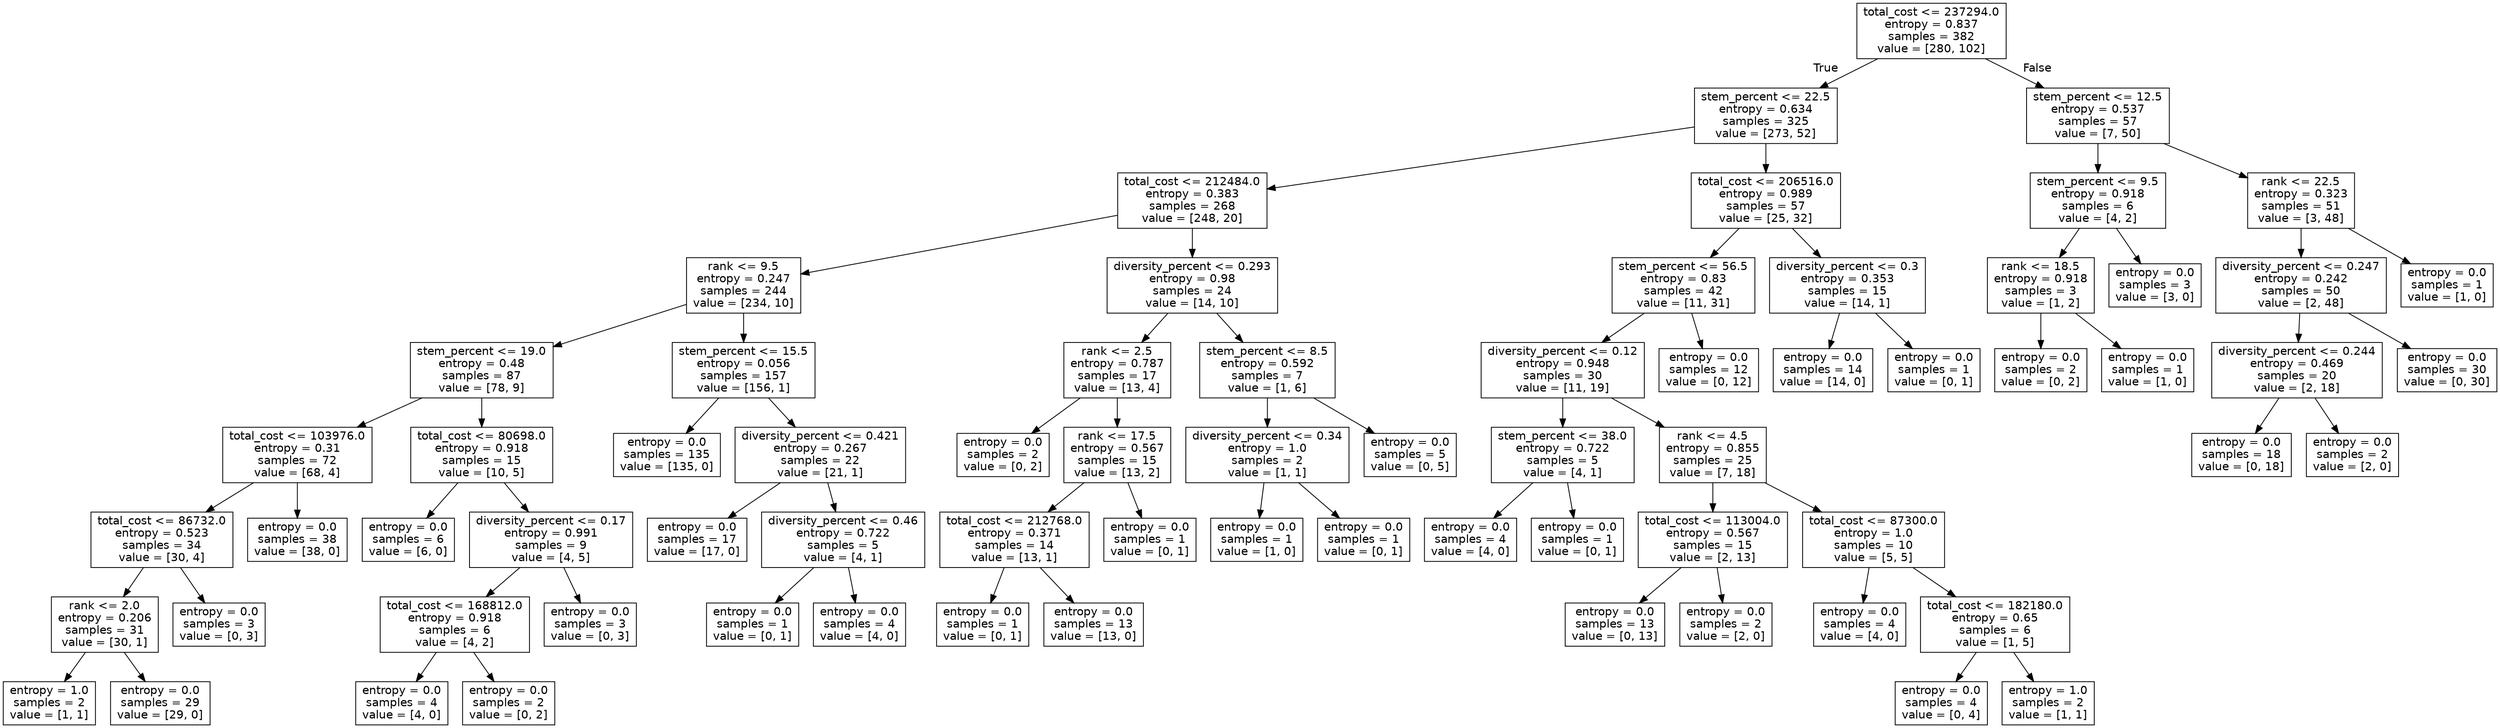 digraph Tree {
node [shape=box, fontname="helvetica"] ;
edge [fontname="helvetica"] ;
0 [label="total_cost <= 237294.0\nentropy = 0.837\nsamples = 382\nvalue = [280, 102]"] ;
1 [label="stem_percent <= 22.5\nentropy = 0.634\nsamples = 325\nvalue = [273, 52]"] ;
0 -> 1 [labeldistance=2.5, labelangle=45, headlabel="True"] ;
2 [label="total_cost <= 212484.0\nentropy = 0.383\nsamples = 268\nvalue = [248, 20]"] ;
1 -> 2 ;
3 [label="rank <= 9.5\nentropy = 0.247\nsamples = 244\nvalue = [234, 10]"] ;
2 -> 3 ;
4 [label="stem_percent <= 19.0\nentropy = 0.48\nsamples = 87\nvalue = [78, 9]"] ;
3 -> 4 ;
5 [label="total_cost <= 103976.0\nentropy = 0.31\nsamples = 72\nvalue = [68, 4]"] ;
4 -> 5 ;
6 [label="total_cost <= 86732.0\nentropy = 0.523\nsamples = 34\nvalue = [30, 4]"] ;
5 -> 6 ;
7 [label="rank <= 2.0\nentropy = 0.206\nsamples = 31\nvalue = [30, 1]"] ;
6 -> 7 ;
8 [label="entropy = 1.0\nsamples = 2\nvalue = [1, 1]"] ;
7 -> 8 ;
9 [label="entropy = 0.0\nsamples = 29\nvalue = [29, 0]"] ;
7 -> 9 ;
10 [label="entropy = 0.0\nsamples = 3\nvalue = [0, 3]"] ;
6 -> 10 ;
11 [label="entropy = 0.0\nsamples = 38\nvalue = [38, 0]"] ;
5 -> 11 ;
12 [label="total_cost <= 80698.0\nentropy = 0.918\nsamples = 15\nvalue = [10, 5]"] ;
4 -> 12 ;
13 [label="entropy = 0.0\nsamples = 6\nvalue = [6, 0]"] ;
12 -> 13 ;
14 [label="diversity_percent <= 0.17\nentropy = 0.991\nsamples = 9\nvalue = [4, 5]"] ;
12 -> 14 ;
15 [label="total_cost <= 168812.0\nentropy = 0.918\nsamples = 6\nvalue = [4, 2]"] ;
14 -> 15 ;
16 [label="entropy = 0.0\nsamples = 4\nvalue = [4, 0]"] ;
15 -> 16 ;
17 [label="entropy = 0.0\nsamples = 2\nvalue = [0, 2]"] ;
15 -> 17 ;
18 [label="entropy = 0.0\nsamples = 3\nvalue = [0, 3]"] ;
14 -> 18 ;
19 [label="stem_percent <= 15.5\nentropy = 0.056\nsamples = 157\nvalue = [156, 1]"] ;
3 -> 19 ;
20 [label="entropy = 0.0\nsamples = 135\nvalue = [135, 0]"] ;
19 -> 20 ;
21 [label="diversity_percent <= 0.421\nentropy = 0.267\nsamples = 22\nvalue = [21, 1]"] ;
19 -> 21 ;
22 [label="entropy = 0.0\nsamples = 17\nvalue = [17, 0]"] ;
21 -> 22 ;
23 [label="diversity_percent <= 0.46\nentropy = 0.722\nsamples = 5\nvalue = [4, 1]"] ;
21 -> 23 ;
24 [label="entropy = 0.0\nsamples = 1\nvalue = [0, 1]"] ;
23 -> 24 ;
25 [label="entropy = 0.0\nsamples = 4\nvalue = [4, 0]"] ;
23 -> 25 ;
26 [label="diversity_percent <= 0.293\nentropy = 0.98\nsamples = 24\nvalue = [14, 10]"] ;
2 -> 26 ;
27 [label="rank <= 2.5\nentropy = 0.787\nsamples = 17\nvalue = [13, 4]"] ;
26 -> 27 ;
28 [label="entropy = 0.0\nsamples = 2\nvalue = [0, 2]"] ;
27 -> 28 ;
29 [label="rank <= 17.5\nentropy = 0.567\nsamples = 15\nvalue = [13, 2]"] ;
27 -> 29 ;
30 [label="total_cost <= 212768.0\nentropy = 0.371\nsamples = 14\nvalue = [13, 1]"] ;
29 -> 30 ;
31 [label="entropy = 0.0\nsamples = 1\nvalue = [0, 1]"] ;
30 -> 31 ;
32 [label="entropy = 0.0\nsamples = 13\nvalue = [13, 0]"] ;
30 -> 32 ;
33 [label="entropy = 0.0\nsamples = 1\nvalue = [0, 1]"] ;
29 -> 33 ;
34 [label="stem_percent <= 8.5\nentropy = 0.592\nsamples = 7\nvalue = [1, 6]"] ;
26 -> 34 ;
35 [label="diversity_percent <= 0.34\nentropy = 1.0\nsamples = 2\nvalue = [1, 1]"] ;
34 -> 35 ;
36 [label="entropy = 0.0\nsamples = 1\nvalue = [1, 0]"] ;
35 -> 36 ;
37 [label="entropy = 0.0\nsamples = 1\nvalue = [0, 1]"] ;
35 -> 37 ;
38 [label="entropy = 0.0\nsamples = 5\nvalue = [0, 5]"] ;
34 -> 38 ;
39 [label="total_cost <= 206516.0\nentropy = 0.989\nsamples = 57\nvalue = [25, 32]"] ;
1 -> 39 ;
40 [label="stem_percent <= 56.5\nentropy = 0.83\nsamples = 42\nvalue = [11, 31]"] ;
39 -> 40 ;
41 [label="diversity_percent <= 0.12\nentropy = 0.948\nsamples = 30\nvalue = [11, 19]"] ;
40 -> 41 ;
42 [label="stem_percent <= 38.0\nentropy = 0.722\nsamples = 5\nvalue = [4, 1]"] ;
41 -> 42 ;
43 [label="entropy = 0.0\nsamples = 4\nvalue = [4, 0]"] ;
42 -> 43 ;
44 [label="entropy = 0.0\nsamples = 1\nvalue = [0, 1]"] ;
42 -> 44 ;
45 [label="rank <= 4.5\nentropy = 0.855\nsamples = 25\nvalue = [7, 18]"] ;
41 -> 45 ;
46 [label="total_cost <= 113004.0\nentropy = 0.567\nsamples = 15\nvalue = [2, 13]"] ;
45 -> 46 ;
47 [label="entropy = 0.0\nsamples = 13\nvalue = [0, 13]"] ;
46 -> 47 ;
48 [label="entropy = 0.0\nsamples = 2\nvalue = [2, 0]"] ;
46 -> 48 ;
49 [label="total_cost <= 87300.0\nentropy = 1.0\nsamples = 10\nvalue = [5, 5]"] ;
45 -> 49 ;
50 [label="entropy = 0.0\nsamples = 4\nvalue = [4, 0]"] ;
49 -> 50 ;
51 [label="total_cost <= 182180.0\nentropy = 0.65\nsamples = 6\nvalue = [1, 5]"] ;
49 -> 51 ;
52 [label="entropy = 0.0\nsamples = 4\nvalue = [0, 4]"] ;
51 -> 52 ;
53 [label="entropy = 1.0\nsamples = 2\nvalue = [1, 1]"] ;
51 -> 53 ;
54 [label="entropy = 0.0\nsamples = 12\nvalue = [0, 12]"] ;
40 -> 54 ;
55 [label="diversity_percent <= 0.3\nentropy = 0.353\nsamples = 15\nvalue = [14, 1]"] ;
39 -> 55 ;
56 [label="entropy = 0.0\nsamples = 14\nvalue = [14, 0]"] ;
55 -> 56 ;
57 [label="entropy = 0.0\nsamples = 1\nvalue = [0, 1]"] ;
55 -> 57 ;
58 [label="stem_percent <= 12.5\nentropy = 0.537\nsamples = 57\nvalue = [7, 50]"] ;
0 -> 58 [labeldistance=2.5, labelangle=-45, headlabel="False"] ;
59 [label="stem_percent <= 9.5\nentropy = 0.918\nsamples = 6\nvalue = [4, 2]"] ;
58 -> 59 ;
60 [label="rank <= 18.5\nentropy = 0.918\nsamples = 3\nvalue = [1, 2]"] ;
59 -> 60 ;
61 [label="entropy = 0.0\nsamples = 2\nvalue = [0, 2]"] ;
60 -> 61 ;
62 [label="entropy = 0.0\nsamples = 1\nvalue = [1, 0]"] ;
60 -> 62 ;
63 [label="entropy = 0.0\nsamples = 3\nvalue = [3, 0]"] ;
59 -> 63 ;
64 [label="rank <= 22.5\nentropy = 0.323\nsamples = 51\nvalue = [3, 48]"] ;
58 -> 64 ;
65 [label="diversity_percent <= 0.247\nentropy = 0.242\nsamples = 50\nvalue = [2, 48]"] ;
64 -> 65 ;
66 [label="diversity_percent <= 0.244\nentropy = 0.469\nsamples = 20\nvalue = [2, 18]"] ;
65 -> 66 ;
67 [label="entropy = 0.0\nsamples = 18\nvalue = [0, 18]"] ;
66 -> 67 ;
68 [label="entropy = 0.0\nsamples = 2\nvalue = [2, 0]"] ;
66 -> 68 ;
69 [label="entropy = 0.0\nsamples = 30\nvalue = [0, 30]"] ;
65 -> 69 ;
70 [label="entropy = 0.0\nsamples = 1\nvalue = [1, 0]"] ;
64 -> 70 ;
}